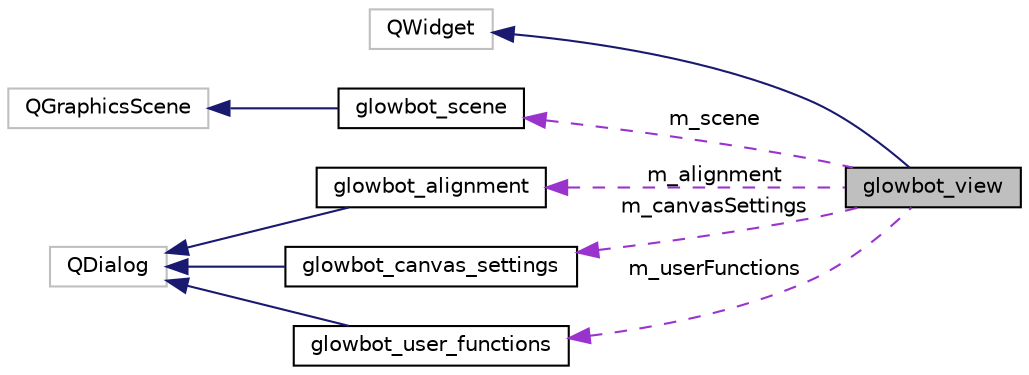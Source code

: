 digraph "glowbot_view"
{
  edge [fontname="Helvetica",fontsize="10",labelfontname="Helvetica",labelfontsize="10"];
  node [fontname="Helvetica",fontsize="10",shape=record];
  rankdir="LR";
  Node3 [label="glowbot_view",height=0.2,width=0.4,color="black", fillcolor="grey75", style="filled", fontcolor="black"];
  Node4 -> Node3 [dir="back",color="midnightblue",fontsize="10",style="solid",fontname="Helvetica"];
  Node4 [label="QWidget",height=0.2,width=0.4,color="grey75", fillcolor="white", style="filled"];
  Node5 -> Node3 [dir="back",color="darkorchid3",fontsize="10",style="dashed",label=" m_scene" ,fontname="Helvetica"];
  Node5 [label="glowbot_scene",height=0.2,width=0.4,color="black", fillcolor="white", style="filled",URL="$classglowbot__scene.html"];
  Node6 -> Node5 [dir="back",color="midnightblue",fontsize="10",style="solid",fontname="Helvetica"];
  Node6 [label="QGraphicsScene",height=0.2,width=0.4,color="grey75", fillcolor="white", style="filled"];
  Node7 -> Node3 [dir="back",color="darkorchid3",fontsize="10",style="dashed",label=" m_alignment" ,fontname="Helvetica"];
  Node7 [label="glowbot_alignment",height=0.2,width=0.4,color="black", fillcolor="white", style="filled",URL="$classglowbot__alignment.html"];
  Node8 -> Node7 [dir="back",color="midnightblue",fontsize="10",style="solid",fontname="Helvetica"];
  Node8 [label="QDialog",height=0.2,width=0.4,color="grey75", fillcolor="white", style="filled"];
  Node9 -> Node3 [dir="back",color="darkorchid3",fontsize="10",style="dashed",label=" m_canvasSettings" ,fontname="Helvetica"];
  Node9 [label="glowbot_canvas_settings",height=0.2,width=0.4,color="black", fillcolor="white", style="filled",URL="$classglowbot__canvas__settings.html"];
  Node8 -> Node9 [dir="back",color="midnightblue",fontsize="10",style="solid",fontname="Helvetica"];
  Node10 -> Node3 [dir="back",color="darkorchid3",fontsize="10",style="dashed",label=" m_userFunctions" ,fontname="Helvetica"];
  Node10 [label="glowbot_user_functions",height=0.2,width=0.4,color="black", fillcolor="white", style="filled",URL="$classglowbot__user__functions.html"];
  Node8 -> Node10 [dir="back",color="midnightblue",fontsize="10",style="solid",fontname="Helvetica"];
}
